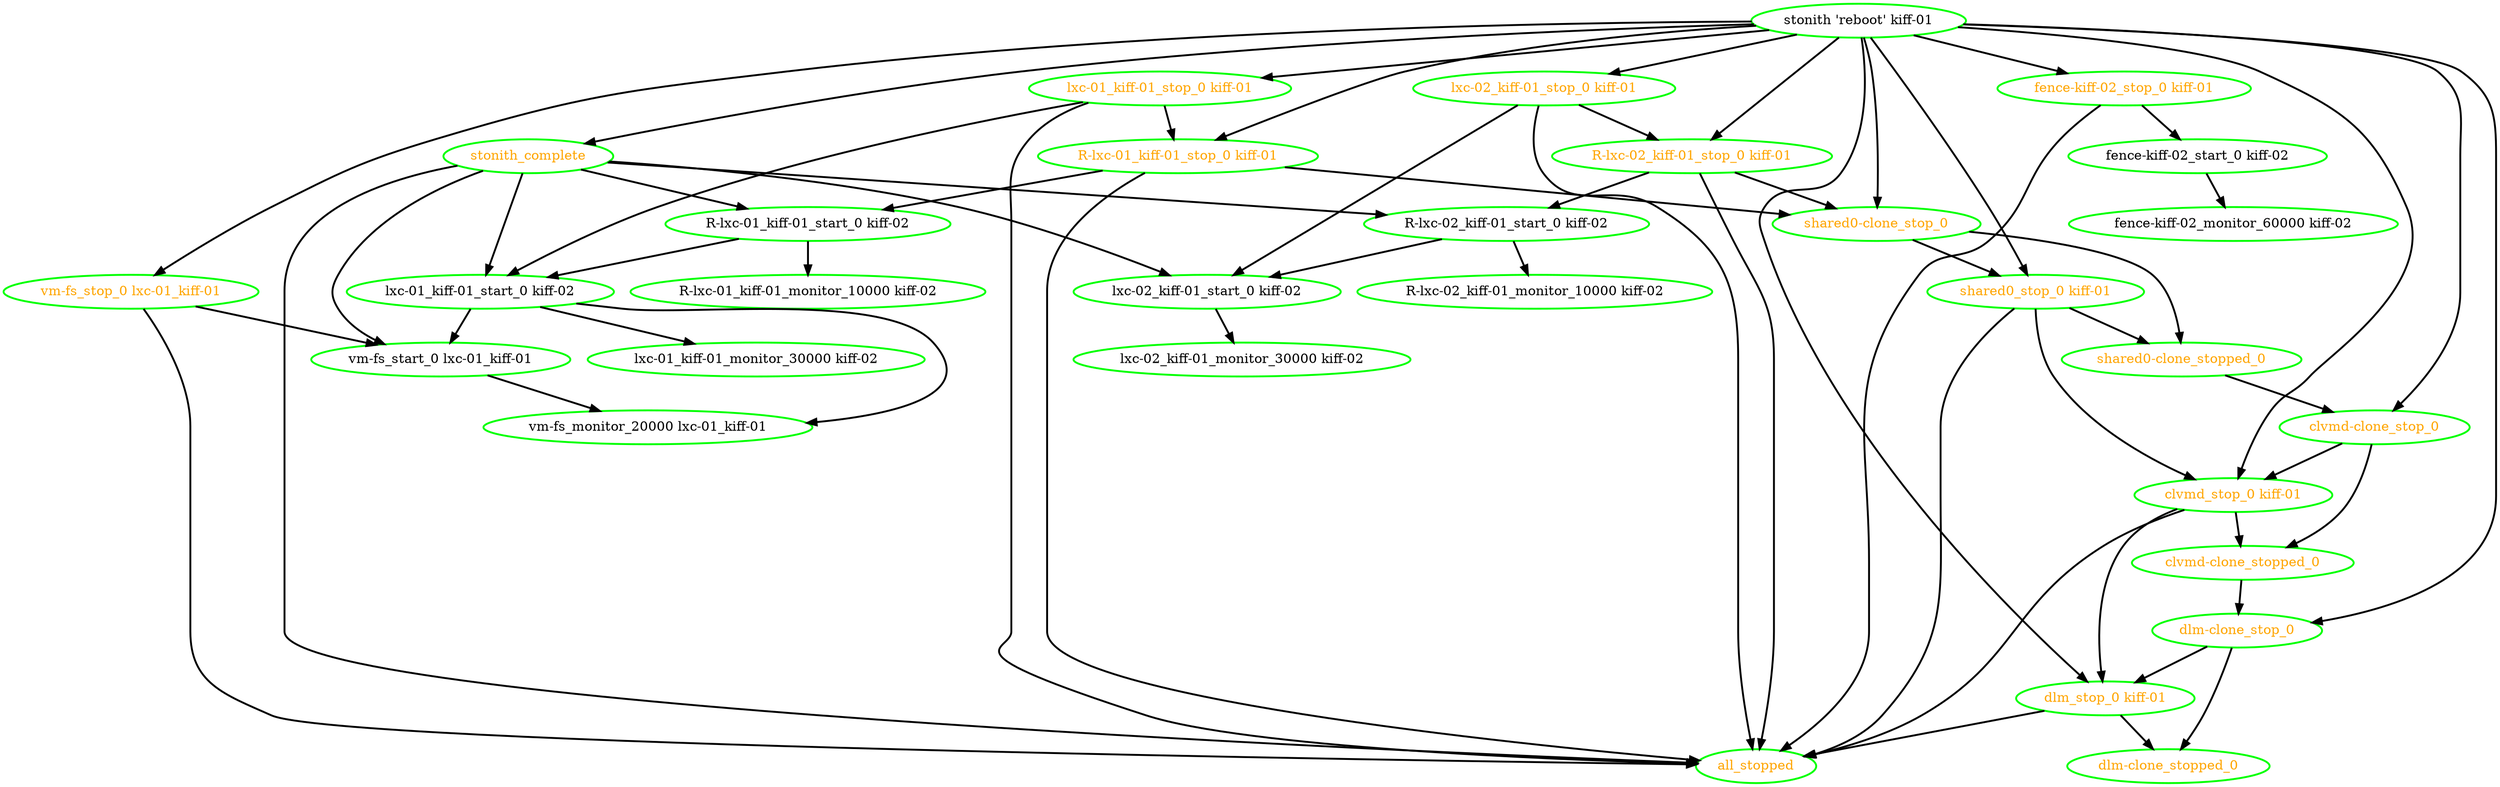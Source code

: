  digraph "g" {
"R-lxc-01_kiff-01_monitor_10000 kiff-02" [ style=bold color="green" fontcolor="black"]
"R-lxc-01_kiff-01_start_0 kiff-02" -> "R-lxc-01_kiff-01_monitor_10000 kiff-02" [ style = bold]
"R-lxc-01_kiff-01_start_0 kiff-02" -> "lxc-01_kiff-01_start_0 kiff-02" [ style = bold]
"R-lxc-01_kiff-01_start_0 kiff-02" [ style=bold color="green" fontcolor="black"]
"R-lxc-01_kiff-01_stop_0 kiff-01" -> "R-lxc-01_kiff-01_start_0 kiff-02" [ style = bold]
"R-lxc-01_kiff-01_stop_0 kiff-01" -> "all_stopped" [ style = bold]
"R-lxc-01_kiff-01_stop_0 kiff-01" -> "shared0-clone_stop_0" [ style = bold]
"R-lxc-01_kiff-01_stop_0 kiff-01" [ style=bold color="green" fontcolor="orange"]
"R-lxc-02_kiff-01_monitor_10000 kiff-02" [ style=bold color="green" fontcolor="black"]
"R-lxc-02_kiff-01_start_0 kiff-02" -> "R-lxc-02_kiff-01_monitor_10000 kiff-02" [ style = bold]
"R-lxc-02_kiff-01_start_0 kiff-02" -> "lxc-02_kiff-01_start_0 kiff-02" [ style = bold]
"R-lxc-02_kiff-01_start_0 kiff-02" [ style=bold color="green" fontcolor="black"]
"R-lxc-02_kiff-01_stop_0 kiff-01" -> "R-lxc-02_kiff-01_start_0 kiff-02" [ style = bold]
"R-lxc-02_kiff-01_stop_0 kiff-01" -> "all_stopped" [ style = bold]
"R-lxc-02_kiff-01_stop_0 kiff-01" -> "shared0-clone_stop_0" [ style = bold]
"R-lxc-02_kiff-01_stop_0 kiff-01" [ style=bold color="green" fontcolor="orange"]
"all_stopped" [ style=bold color="green" fontcolor="orange"]
"clvmd-clone_stop_0" -> "clvmd-clone_stopped_0" [ style = bold]
"clvmd-clone_stop_0" -> "clvmd_stop_0 kiff-01" [ style = bold]
"clvmd-clone_stop_0" [ style=bold color="green" fontcolor="orange"]
"clvmd-clone_stopped_0" -> "dlm-clone_stop_0" [ style = bold]
"clvmd-clone_stopped_0" [ style=bold color="green" fontcolor="orange"]
"clvmd_stop_0 kiff-01" -> "all_stopped" [ style = bold]
"clvmd_stop_0 kiff-01" -> "clvmd-clone_stopped_0" [ style = bold]
"clvmd_stop_0 kiff-01" -> "dlm_stop_0 kiff-01" [ style = bold]
"clvmd_stop_0 kiff-01" [ style=bold color="green" fontcolor="orange"]
"dlm-clone_stop_0" -> "dlm-clone_stopped_0" [ style = bold]
"dlm-clone_stop_0" -> "dlm_stop_0 kiff-01" [ style = bold]
"dlm-clone_stop_0" [ style=bold color="green" fontcolor="orange"]
"dlm-clone_stopped_0" [ style=bold color="green" fontcolor="orange"]
"dlm_stop_0 kiff-01" -> "all_stopped" [ style = bold]
"dlm_stop_0 kiff-01" -> "dlm-clone_stopped_0" [ style = bold]
"dlm_stop_0 kiff-01" [ style=bold color="green" fontcolor="orange"]
"fence-kiff-02_monitor_60000 kiff-02" [ style=bold color="green" fontcolor="black"]
"fence-kiff-02_start_0 kiff-02" -> "fence-kiff-02_monitor_60000 kiff-02" [ style = bold]
"fence-kiff-02_start_0 kiff-02" [ style=bold color="green" fontcolor="black"]
"fence-kiff-02_stop_0 kiff-01" -> "all_stopped" [ style = bold]
"fence-kiff-02_stop_0 kiff-01" -> "fence-kiff-02_start_0 kiff-02" [ style = bold]
"fence-kiff-02_stop_0 kiff-01" [ style=bold color="green" fontcolor="orange"]
"lxc-01_kiff-01_monitor_30000 kiff-02" [ style=bold color="green" fontcolor="black"]
"lxc-01_kiff-01_start_0 kiff-02" -> "lxc-01_kiff-01_monitor_30000 kiff-02" [ style = bold]
"lxc-01_kiff-01_start_0 kiff-02" -> "vm-fs_monitor_20000 lxc-01_kiff-01" [ style = bold]
"lxc-01_kiff-01_start_0 kiff-02" -> "vm-fs_start_0 lxc-01_kiff-01" [ style = bold]
"lxc-01_kiff-01_start_0 kiff-02" [ style=bold color="green" fontcolor="black"]
"lxc-01_kiff-01_stop_0 kiff-01" -> "R-lxc-01_kiff-01_stop_0 kiff-01" [ style = bold]
"lxc-01_kiff-01_stop_0 kiff-01" -> "all_stopped" [ style = bold]
"lxc-01_kiff-01_stop_0 kiff-01" -> "lxc-01_kiff-01_start_0 kiff-02" [ style = bold]
"lxc-01_kiff-01_stop_0 kiff-01" [ style=bold color="green" fontcolor="orange"]
"lxc-02_kiff-01_monitor_30000 kiff-02" [ style=bold color="green" fontcolor="black"]
"lxc-02_kiff-01_start_0 kiff-02" -> "lxc-02_kiff-01_monitor_30000 kiff-02" [ style = bold]
"lxc-02_kiff-01_start_0 kiff-02" [ style=bold color="green" fontcolor="black"]
"lxc-02_kiff-01_stop_0 kiff-01" -> "R-lxc-02_kiff-01_stop_0 kiff-01" [ style = bold]
"lxc-02_kiff-01_stop_0 kiff-01" -> "all_stopped" [ style = bold]
"lxc-02_kiff-01_stop_0 kiff-01" -> "lxc-02_kiff-01_start_0 kiff-02" [ style = bold]
"lxc-02_kiff-01_stop_0 kiff-01" [ style=bold color="green" fontcolor="orange"]
"shared0-clone_stop_0" -> "shared0-clone_stopped_0" [ style = bold]
"shared0-clone_stop_0" -> "shared0_stop_0 kiff-01" [ style = bold]
"shared0-clone_stop_0" [ style=bold color="green" fontcolor="orange"]
"shared0-clone_stopped_0" -> "clvmd-clone_stop_0" [ style = bold]
"shared0-clone_stopped_0" [ style=bold color="green" fontcolor="orange"]
"shared0_stop_0 kiff-01" -> "all_stopped" [ style = bold]
"shared0_stop_0 kiff-01" -> "clvmd_stop_0 kiff-01" [ style = bold]
"shared0_stop_0 kiff-01" -> "shared0-clone_stopped_0" [ style = bold]
"shared0_stop_0 kiff-01" [ style=bold color="green" fontcolor="orange"]
"stonith 'reboot' kiff-01" -> "R-lxc-01_kiff-01_stop_0 kiff-01" [ style = bold]
"stonith 'reboot' kiff-01" -> "R-lxc-02_kiff-01_stop_0 kiff-01" [ style = bold]
"stonith 'reboot' kiff-01" -> "clvmd-clone_stop_0" [ style = bold]
"stonith 'reboot' kiff-01" -> "clvmd_stop_0 kiff-01" [ style = bold]
"stonith 'reboot' kiff-01" -> "dlm-clone_stop_0" [ style = bold]
"stonith 'reboot' kiff-01" -> "dlm_stop_0 kiff-01" [ style = bold]
"stonith 'reboot' kiff-01" -> "fence-kiff-02_stop_0 kiff-01" [ style = bold]
"stonith 'reboot' kiff-01" -> "lxc-01_kiff-01_stop_0 kiff-01" [ style = bold]
"stonith 'reboot' kiff-01" -> "lxc-02_kiff-01_stop_0 kiff-01" [ style = bold]
"stonith 'reboot' kiff-01" -> "shared0-clone_stop_0" [ style = bold]
"stonith 'reboot' kiff-01" -> "shared0_stop_0 kiff-01" [ style = bold]
"stonith 'reboot' kiff-01" -> "stonith_complete" [ style = bold]
"stonith 'reboot' kiff-01" -> "vm-fs_stop_0 lxc-01_kiff-01" [ style = bold]
"stonith 'reboot' kiff-01" [ style=bold color="green" fontcolor="black"]
"stonith_complete" -> "R-lxc-01_kiff-01_start_0 kiff-02" [ style = bold]
"stonith_complete" -> "R-lxc-02_kiff-01_start_0 kiff-02" [ style = bold]
"stonith_complete" -> "all_stopped" [ style = bold]
"stonith_complete" -> "lxc-01_kiff-01_start_0 kiff-02" [ style = bold]
"stonith_complete" -> "lxc-02_kiff-01_start_0 kiff-02" [ style = bold]
"stonith_complete" -> "vm-fs_start_0 lxc-01_kiff-01" [ style = bold]
"stonith_complete" [ style=bold color="green" fontcolor="orange"]
"vm-fs_monitor_20000 lxc-01_kiff-01" [ style=bold color="green" fontcolor="black"]
"vm-fs_start_0 lxc-01_kiff-01" -> "vm-fs_monitor_20000 lxc-01_kiff-01" [ style = bold]
"vm-fs_start_0 lxc-01_kiff-01" [ style=bold color="green" fontcolor="black"]
"vm-fs_stop_0 lxc-01_kiff-01" -> "all_stopped" [ style = bold]
"vm-fs_stop_0 lxc-01_kiff-01" -> "vm-fs_start_0 lxc-01_kiff-01" [ style = bold]
"vm-fs_stop_0 lxc-01_kiff-01" [ style=bold color="green" fontcolor="orange"]
}
